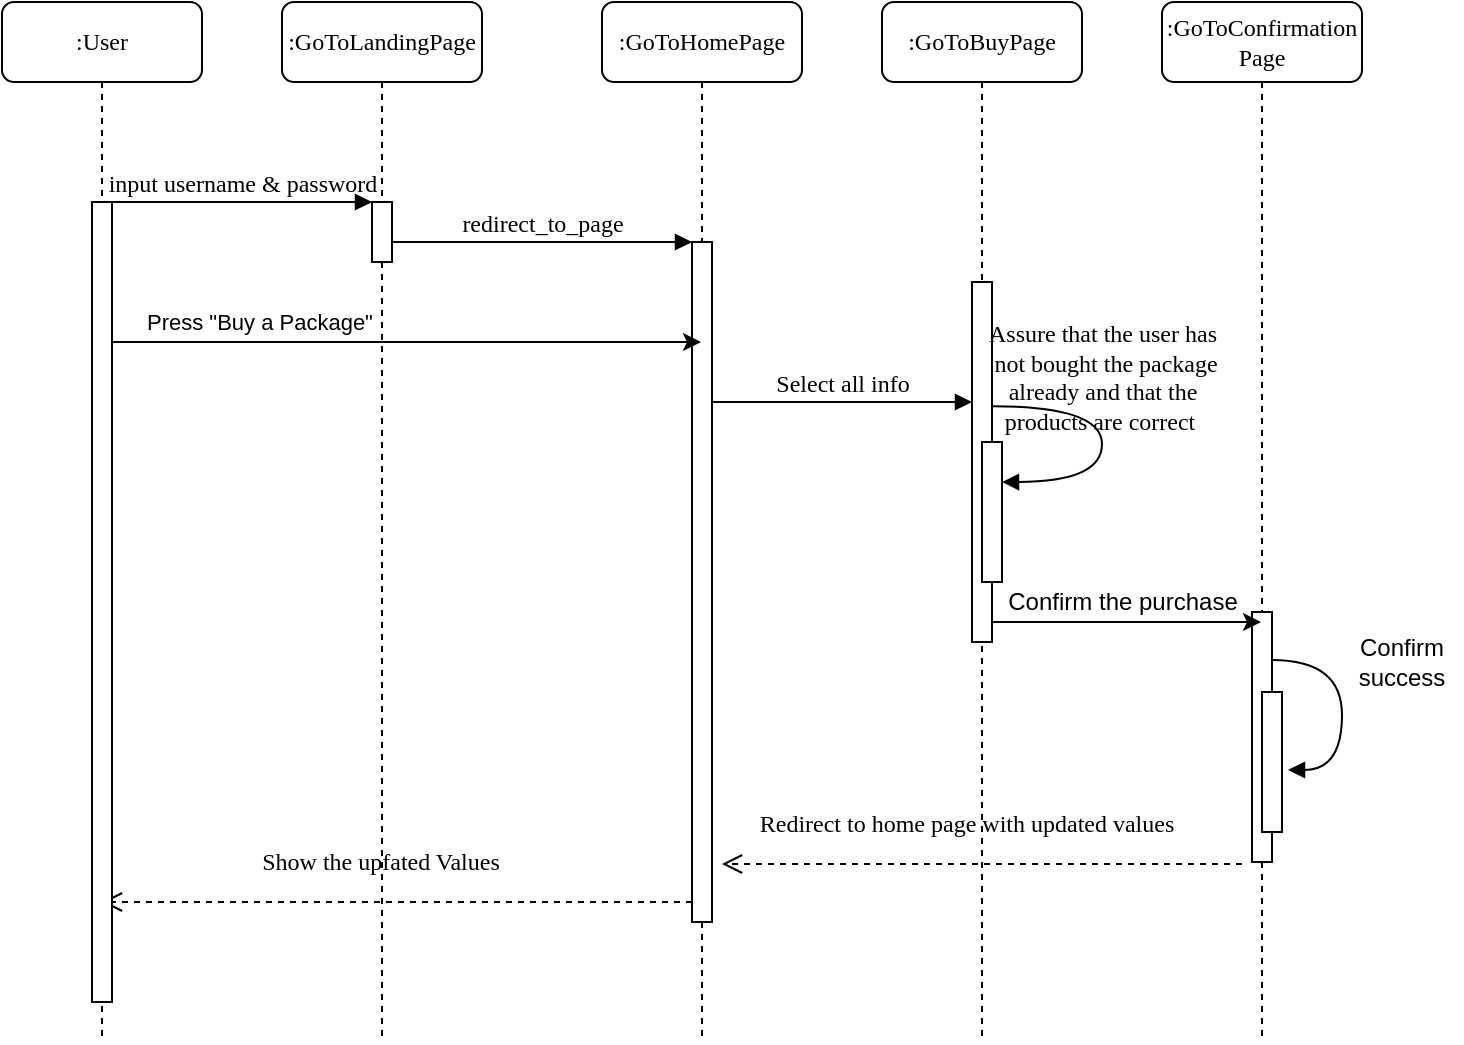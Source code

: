 <mxfile version="16.6.1" type="device"><diagram name="Page-1" id="13e1069c-82ec-6db2-03f1-153e76fe0fe0"><mxGraphModel dx="1422" dy="702" grid="1" gridSize="10" guides="1" tooltips="1" connect="1" arrows="1" fold="1" page="1" pageScale="1" pageWidth="1100" pageHeight="850" background="none" math="0" shadow="0"><root><mxCell id="0"/><mxCell id="1" parent="0"/><mxCell id="7baba1c4bc27f4b0-2" value=":GoToLandingPage" style="shape=umlLifeline;perimeter=lifelinePerimeter;whiteSpace=wrap;html=1;container=1;collapsible=0;recursiveResize=0;outlineConnect=0;rounded=1;shadow=0;comic=0;labelBackgroundColor=none;strokeWidth=1;fontFamily=Verdana;fontSize=12;align=center;" parent="1" vertex="1"><mxGeometry x="240" y="80" width="100" height="520" as="geometry"/></mxCell><mxCell id="7baba1c4bc27f4b0-10" value="" style="html=1;points=[];perimeter=orthogonalPerimeter;rounded=0;shadow=0;comic=0;labelBackgroundColor=none;strokeWidth=1;fontFamily=Verdana;fontSize=12;align=center;" parent="7baba1c4bc27f4b0-2" vertex="1"><mxGeometry x="45" y="100" width="10" height="30" as="geometry"/></mxCell><mxCell id="9gCF0dT5E2BY-xcd3kdb-12" value="Show the upfated Values" style="html=1;verticalAlign=bottom;endArrow=open;dashed=1;endSize=8;labelBackgroundColor=none;fontFamily=Verdana;fontSize=12;edgeStyle=elbowEdgeStyle;elbow=vertical;" parent="7baba1c4bc27f4b0-2" target="7baba1c4bc27f4b0-8" edge="1"><mxGeometry x="0.062" y="-11" relative="1" as="geometry"><mxPoint x="-55" y="450" as="targetPoint"/><Array as="points"><mxPoint x="-55" y="450"/><mxPoint x="-35" y="450"/><mxPoint x="55" y="539"/></Array><mxPoint x="205" y="450" as="sourcePoint"/><mxPoint as="offset"/></mxGeometry></mxCell><mxCell id="7baba1c4bc27f4b0-3" value=":GoToHomePage" style="shape=umlLifeline;perimeter=lifelinePerimeter;whiteSpace=wrap;html=1;container=1;collapsible=0;recursiveResize=0;outlineConnect=0;rounded=1;shadow=0;comic=0;labelBackgroundColor=none;strokeWidth=1;fontFamily=Verdana;fontSize=12;align=center;" parent="1" vertex="1"><mxGeometry x="400" y="80" width="100" height="520" as="geometry"/></mxCell><mxCell id="7baba1c4bc27f4b0-13" value="" style="html=1;points=[];perimeter=orthogonalPerimeter;rounded=0;shadow=0;comic=0;labelBackgroundColor=none;strokeWidth=1;fontFamily=Verdana;fontSize=12;align=center;" parent="7baba1c4bc27f4b0-3" vertex="1"><mxGeometry x="45" y="120" width="10" height="340" as="geometry"/></mxCell><mxCell id="7baba1c4bc27f4b0-4" value=":GoToBuyPage" style="shape=umlLifeline;perimeter=lifelinePerimeter;whiteSpace=wrap;html=1;container=1;collapsible=0;recursiveResize=0;outlineConnect=0;rounded=1;shadow=0;comic=0;labelBackgroundColor=none;strokeWidth=1;fontFamily=Verdana;fontSize=12;align=center;" parent="1" vertex="1"><mxGeometry x="540" y="80" width="100" height="520" as="geometry"/></mxCell><mxCell id="7baba1c4bc27f4b0-5" value=":GoToConfirmation&lt;br&gt;Page" style="shape=umlLifeline;perimeter=lifelinePerimeter;whiteSpace=wrap;html=1;container=1;collapsible=0;recursiveResize=0;outlineConnect=0;rounded=1;shadow=0;comic=0;labelBackgroundColor=none;strokeWidth=1;fontFamily=Verdana;fontSize=12;align=center;" parent="1" vertex="1"><mxGeometry x="680" y="80" width="100" height="520" as="geometry"/></mxCell><mxCell id="9gCF0dT5E2BY-xcd3kdb-7" value="" style="html=1;points=[];perimeter=orthogonalPerimeter;rounded=0;shadow=0;comic=0;labelBackgroundColor=none;strokeWidth=1;fontFamily=Verdana;fontSize=12;align=center;" parent="7baba1c4bc27f4b0-5" vertex="1"><mxGeometry x="45" y="305" width="10" height="125" as="geometry"/></mxCell><mxCell id="9gCF0dT5E2BY-xcd3kdb-9" value="" style="html=1;verticalAlign=bottom;endArrow=block;labelBackgroundColor=none;fontFamily=Verdana;fontSize=12;elbow=vertical;edgeStyle=orthogonalEdgeStyle;curved=1;exitX=1;exitY=0.192;exitPerimeter=0;exitDx=0;exitDy=0;" parent="7baba1c4bc27f4b0-5" edge="1" source="9gCF0dT5E2BY-xcd3kdb-7"><mxGeometry relative="1" as="geometry"><mxPoint x="45.38" y="326.0" as="sourcePoint"/><mxPoint x="63" y="384" as="targetPoint"/><Array as="points"><mxPoint x="90" y="329"/><mxPoint x="90" y="384"/><mxPoint x="63" y="384"/></Array></mxGeometry></mxCell><mxCell id="9gCF0dT5E2BY-xcd3kdb-10" value="" style="html=1;points=[];perimeter=orthogonalPerimeter;rounded=0;shadow=0;comic=0;labelBackgroundColor=none;strokeWidth=1;fontFamily=Verdana;fontSize=12;align=center;" parent="7baba1c4bc27f4b0-5" vertex="1"><mxGeometry x="50" y="345" width="10" height="70" as="geometry"/></mxCell><mxCell id="7baba1c4bc27f4b0-8" value=":User" style="shape=umlLifeline;perimeter=lifelinePerimeter;whiteSpace=wrap;html=1;container=1;collapsible=0;recursiveResize=0;outlineConnect=0;rounded=1;shadow=0;comic=0;labelBackgroundColor=none;strokeWidth=1;fontFamily=Verdana;fontSize=12;align=center;" parent="1" vertex="1"><mxGeometry x="100" y="80" width="100" height="520" as="geometry"/></mxCell><mxCell id="7baba1c4bc27f4b0-9" value="" style="html=1;points=[];perimeter=orthogonalPerimeter;rounded=0;shadow=0;comic=0;labelBackgroundColor=none;strokeWidth=1;fontFamily=Verdana;fontSize=12;align=center;" parent="7baba1c4bc27f4b0-8" vertex="1"><mxGeometry x="45" y="100" width="10" height="400" as="geometry"/></mxCell><mxCell id="9gCF0dT5E2BY-xcd3kdb-5" style="edgeStyle=orthogonalEdgeStyle;rounded=0;orthogonalLoop=1;jettySize=auto;html=1;" parent="1" source="7baba1c4bc27f4b0-16" target="7baba1c4bc27f4b0-5" edge="1"><mxGeometry relative="1" as="geometry"><Array as="points"><mxPoint x="660" y="390"/><mxPoint x="660" y="390"/></Array></mxGeometry></mxCell><mxCell id="7baba1c4bc27f4b0-16" value="" style="html=1;points=[];perimeter=orthogonalPerimeter;rounded=0;shadow=0;comic=0;labelBackgroundColor=none;strokeWidth=1;fontFamily=Verdana;fontSize=12;align=center;" parent="1" vertex="1"><mxGeometry x="585" y="220" width="10" height="180" as="geometry"/></mxCell><mxCell id="7baba1c4bc27f4b0-17" value="Select all info" style="html=1;verticalAlign=bottom;endArrow=block;labelBackgroundColor=none;fontFamily=Verdana;fontSize=12;edgeStyle=elbowEdgeStyle;elbow=vertical;" parent="1" source="7baba1c4bc27f4b0-13" target="7baba1c4bc27f4b0-16" edge="1"><mxGeometry relative="1" as="geometry"><mxPoint x="510" y="220" as="sourcePoint"/><Array as="points"><mxPoint x="490" y="280"/><mxPoint x="460" y="220"/></Array><mxPoint as="offset"/></mxGeometry></mxCell><mxCell id="7baba1c4bc27f4b0-30" value="Redirect to home page with updated values" style="html=1;verticalAlign=bottom;endArrow=open;dashed=1;endSize=8;labelBackgroundColor=none;fontFamily=Verdana;fontSize=12;edgeStyle=elbowEdgeStyle;elbow=vertical;" parent="1" edge="1"><mxGeometry x="0.062" y="-11" relative="1" as="geometry"><mxPoint x="460" y="511" as="targetPoint"/><Array as="points"><mxPoint x="460" y="511"/><mxPoint x="480" y="511"/><mxPoint x="570" y="600"/></Array><mxPoint x="720" y="511" as="sourcePoint"/><mxPoint as="offset"/></mxGeometry></mxCell><mxCell id="7baba1c4bc27f4b0-11" value="input username &amp;amp; password" style="html=1;verticalAlign=bottom;endArrow=block;entryX=0;entryY=0;labelBackgroundColor=none;fontFamily=Verdana;fontSize=12;edgeStyle=elbowEdgeStyle;elbow=vertical;" parent="1" source="7baba1c4bc27f4b0-9" target="7baba1c4bc27f4b0-10" edge="1"><mxGeometry relative="1" as="geometry"><mxPoint x="220" y="190" as="sourcePoint"/></mxGeometry></mxCell><mxCell id="7baba1c4bc27f4b0-14" value="redirect_to_page" style="html=1;verticalAlign=bottom;endArrow=block;entryX=0;entryY=0;labelBackgroundColor=none;fontFamily=Verdana;fontSize=12;edgeStyle=elbowEdgeStyle;elbow=vertical;" parent="1" source="7baba1c4bc27f4b0-10" target="7baba1c4bc27f4b0-13" edge="1"><mxGeometry relative="1" as="geometry"><mxPoint x="370" y="200" as="sourcePoint"/></mxGeometry></mxCell><mxCell id="7baba1c4bc27f4b0-34" value="" style="html=1;points=[];perimeter=orthogonalPerimeter;rounded=0;shadow=0;comic=0;labelBackgroundColor=none;strokeWidth=1;fontFamily=Verdana;fontSize=12;align=center;" parent="1" vertex="1"><mxGeometry x="590" y="300" width="10" height="70" as="geometry"/></mxCell><mxCell id="7baba1c4bc27f4b0-35" value="Assure that the user has&lt;br&gt;&amp;nbsp;not bought the package &lt;br&gt;already and that the&lt;br&gt;products are correct&amp;nbsp;" style="html=1;verticalAlign=bottom;endArrow=block;labelBackgroundColor=none;fontFamily=Verdana;fontSize=12;elbow=vertical;edgeStyle=orthogonalEdgeStyle;curved=1;entryX=1;entryY=0.286;entryPerimeter=0;exitX=1.038;exitY=0.345;exitPerimeter=0;" parent="1" source="7baba1c4bc27f4b0-16" target="7baba1c4bc27f4b0-34" edge="1"><mxGeometry relative="1" as="geometry"><mxPoint x="465" y="230" as="sourcePoint"/><mxPoint x="595" y="230" as="targetPoint"/><Array as="points"><mxPoint x="650" y="282"/><mxPoint x="650" y="320"/></Array></mxGeometry></mxCell><mxCell id="9gCF0dT5E2BY-xcd3kdb-1" style="edgeStyle=orthogonalEdgeStyle;rounded=0;orthogonalLoop=1;jettySize=auto;html=1;" parent="1" source="7baba1c4bc27f4b0-9" target="7baba1c4bc27f4b0-3" edge="1"><mxGeometry relative="1" as="geometry"><Array as="points"><mxPoint x="310" y="250"/><mxPoint x="310" y="250"/></Array></mxGeometry></mxCell><mxCell id="9gCF0dT5E2BY-xcd3kdb-3" value="Press &quot;Buy a Package&quot;&amp;nbsp;" style="edgeLabel;html=1;align=center;verticalAlign=middle;resizable=0;points=[];" parent="9gCF0dT5E2BY-xcd3kdb-1" vertex="1" connectable="0"><mxGeometry x="0.087" relative="1" as="geometry"><mxPoint x="-85" y="-10" as="offset"/></mxGeometry></mxCell><mxCell id="9gCF0dT5E2BY-xcd3kdb-6" value="Confirm the purchase" style="text;html=1;align=center;verticalAlign=middle;resizable=0;points=[];autosize=1;strokeColor=none;fillColor=none;" parent="1" vertex="1"><mxGeometry x="595" y="370" width="130" height="20" as="geometry"/></mxCell><mxCell id="9gCF0dT5E2BY-xcd3kdb-11" value="Confirm success" style="text;html=1;strokeColor=none;fillColor=none;align=center;verticalAlign=middle;whiteSpace=wrap;rounded=0;" parent="1" vertex="1"><mxGeometry x="770" y="395" width="60" height="30" as="geometry"/></mxCell></root></mxGraphModel></diagram></mxfile>